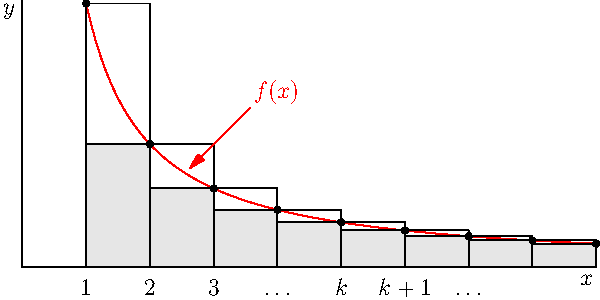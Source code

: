 import graph;
size(300,150,IgnoreAspect);

real f(real x) {return 1/x^(1.1);}
pair F(real x) {return (x,f(x));}

dotfactor=7;

void subinterval(real a, real b)
{
  guide g=box((a,0),(b,f(b)));
  fill(g,lightgray); 
  draw(g); 
  draw(box((a,f(a)),(b,0)));
}

int a=1, b=9;
  
xaxis("$x$",0,b); 
yaxis("$y$",0); 
 
draw(graph(f,a,b,operator ..),red);
 
for(int i=a; i <= b; ++i) {
  if(i < b) subinterval(i,i+1);
  if(i <= 3) labelx(i);
  dot(F(i));
}
 
int i=3;
labelx("$\ldots$",++i);
labelx("$k$",++i);
labelx("$k+1$",++i);
labelx("$\ldots$",++i);

arrow("$f(x)$",F(2.55),0.7*NE,1.5cm,red);

